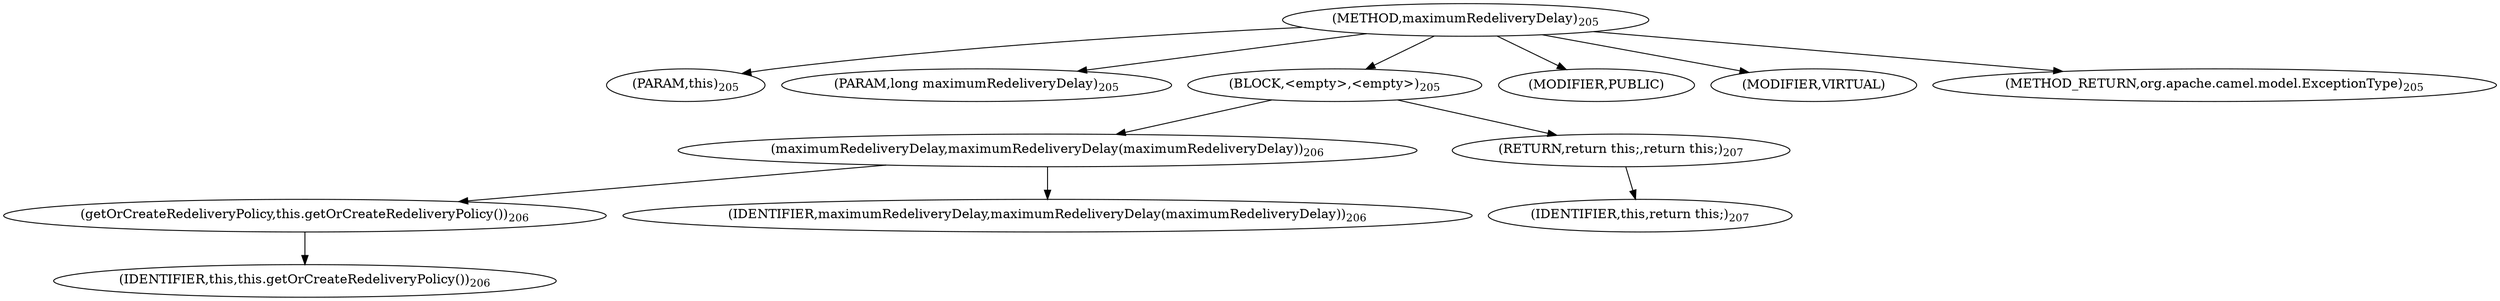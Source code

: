 digraph "maximumRedeliveryDelay" {  
"560" [label = <(METHOD,maximumRedeliveryDelay)<SUB>205</SUB>> ]
"64" [label = <(PARAM,this)<SUB>205</SUB>> ]
"561" [label = <(PARAM,long maximumRedeliveryDelay)<SUB>205</SUB>> ]
"562" [label = <(BLOCK,&lt;empty&gt;,&lt;empty&gt;)<SUB>205</SUB>> ]
"563" [label = <(maximumRedeliveryDelay,maximumRedeliveryDelay(maximumRedeliveryDelay))<SUB>206</SUB>> ]
"564" [label = <(getOrCreateRedeliveryPolicy,this.getOrCreateRedeliveryPolicy())<SUB>206</SUB>> ]
"63" [label = <(IDENTIFIER,this,this.getOrCreateRedeliveryPolicy())<SUB>206</SUB>> ]
"565" [label = <(IDENTIFIER,maximumRedeliveryDelay,maximumRedeliveryDelay(maximumRedeliveryDelay))<SUB>206</SUB>> ]
"566" [label = <(RETURN,return this;,return this;)<SUB>207</SUB>> ]
"65" [label = <(IDENTIFIER,this,return this;)<SUB>207</SUB>> ]
"567" [label = <(MODIFIER,PUBLIC)> ]
"568" [label = <(MODIFIER,VIRTUAL)> ]
"569" [label = <(METHOD_RETURN,org.apache.camel.model.ExceptionType)<SUB>205</SUB>> ]
  "560" -> "64" 
  "560" -> "561" 
  "560" -> "562" 
  "560" -> "567" 
  "560" -> "568" 
  "560" -> "569" 
  "562" -> "563" 
  "562" -> "566" 
  "563" -> "564" 
  "563" -> "565" 
  "564" -> "63" 
  "566" -> "65" 
}
